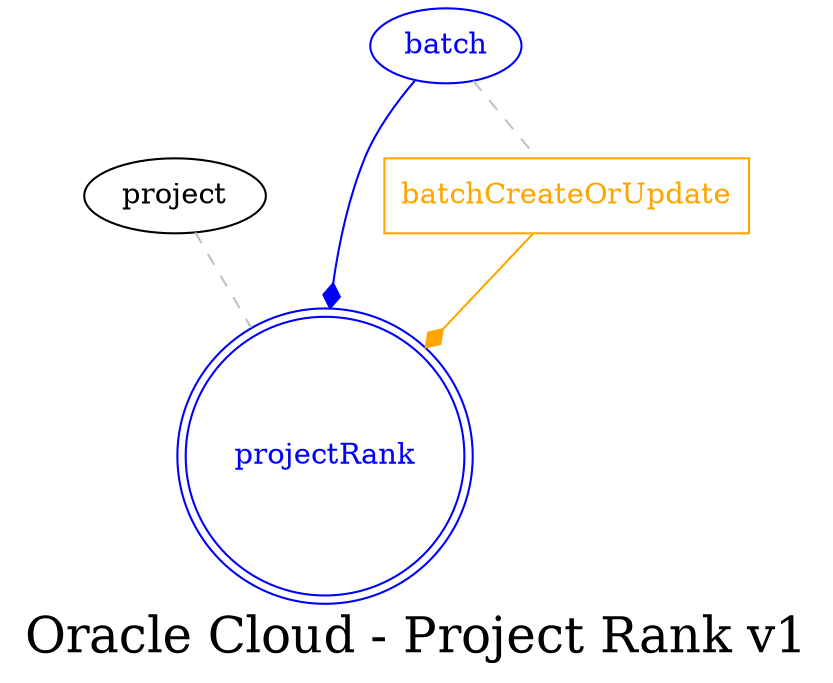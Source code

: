digraph LexiconGraph {
graph[label="Oracle Cloud - Project Rank v1", fontsize=24]
splines=true
"projectRank" [color=blue, fontcolor=blue, shape=doublecircle]
"project" -> "projectRank" [color=grey, fontcolor=grey, arrowhead=none, arrowtail=none, style=dashed]
"batchCreateOrUpdate" [color=orange, fontcolor=orange, shape=box]
"batchCreateOrUpdate" -> "projectRank" [color=orange, fontcolor=orange, arrowhead=diamond, arrowtail=none]
"batch" -> "batchCreateOrUpdate" [color=grey, fontcolor=grey, arrowhead=none, arrowtail=none, style=dashed]
"batch" -> "projectRank" [color=blue, fontcolor=blue, arrowhead=diamond, arrowtail=none]
"batch" [color=blue, fontcolor=blue, shape=ellipse]
}
